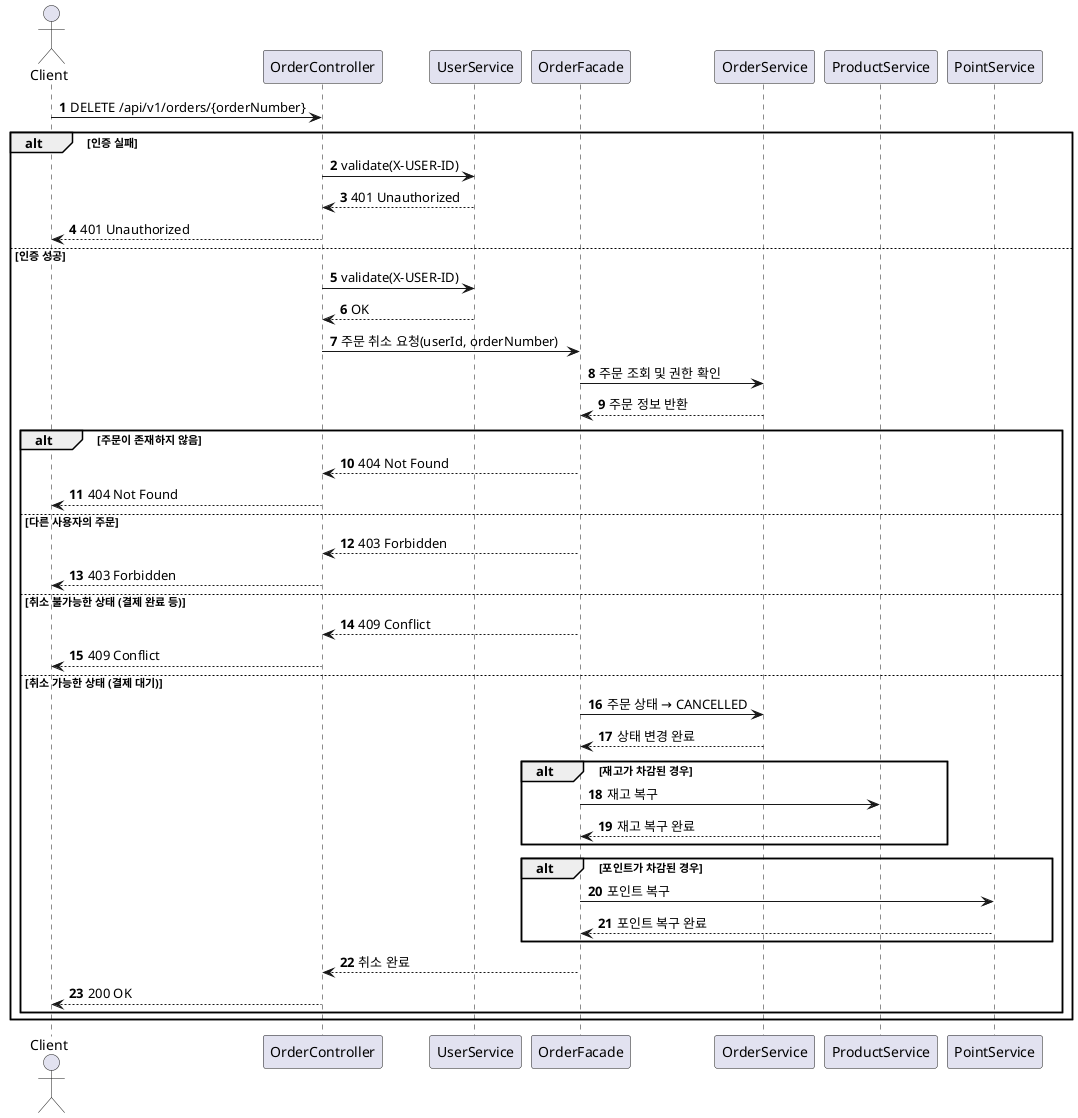 @startuml
'https://plantuml.com/sequence-diagram

autonumber

actor Client
participant OrderController
participant UserService
participant OrderFacade
participant OrderService
participant ProductService
participant PointService

Client -> OrderController : DELETE /api/v1/orders/{orderNumber}

alt 인증 실패
    OrderController -> UserService : validate(X-USER-ID)
    UserService --> OrderController : 401 Unauthorized
    OrderController --> Client : 401 Unauthorized
else 인증 성공
    OrderController -> UserService : validate(X-USER-ID)
    UserService --> OrderController : OK
    
    OrderController -> OrderFacade : 주문 취소 요청(userId, orderNumber)
    
    OrderFacade -> OrderService : 주문 조회 및 권한 확인
    OrderService --> OrderFacade : 주문 정보 반환
    
    alt 주문이 존재하지 않음
        OrderFacade --> OrderController : 404 Not Found
        OrderController --> Client : 404 Not Found
    else 다른 사용자의 주문
        OrderFacade --> OrderController : 403 Forbidden
        OrderController --> Client : 403 Forbidden
    else 취소 불가능한 상태 (결제 완료 등)
        OrderFacade --> OrderController : 409 Conflict
        OrderController --> Client : 409 Conflict
    else 취소 가능한 상태 (결제 대기)
        OrderFacade -> OrderService : 주문 상태 → CANCELLED
        OrderService --> OrderFacade : 상태 변경 완료
        
        alt 재고가 차감된 경우
            OrderFacade -> ProductService : 재고 복구
            ProductService --> OrderFacade : 재고 복구 완료
        end
        
        alt 포인트가 차감된 경우
            OrderFacade -> PointService : 포인트 복구
            PointService --> OrderFacade : 포인트 복구 완료
        end
        
        OrderFacade --> OrderController : 취소 완료
        OrderController --> Client : 200 OK
    end
end

@enduml